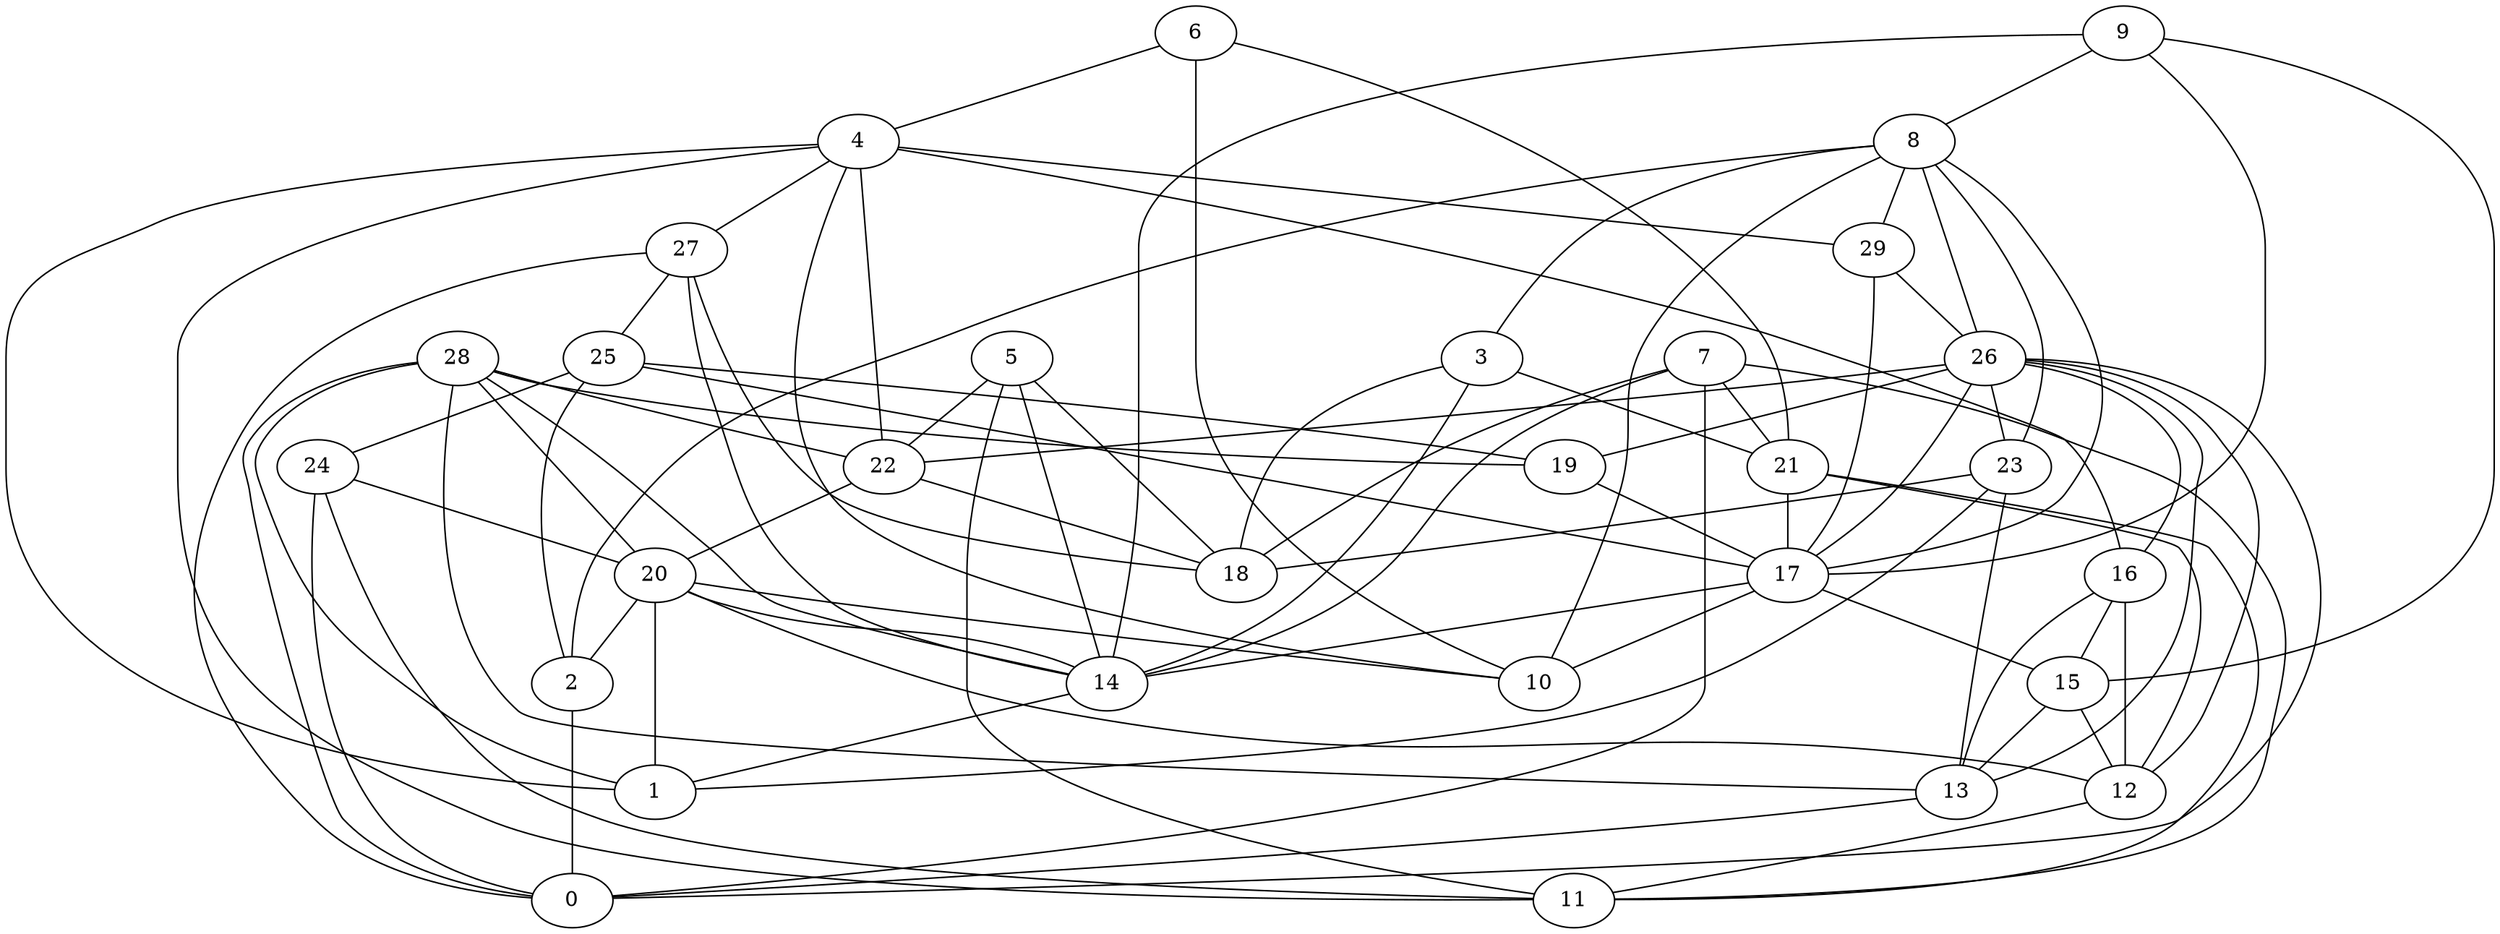 digraph GG_graph {

subgraph G_graph {
edge [color = black]
"27" -> "14" [dir = none]
"27" -> "25" [dir = none]
"27" -> "0" [dir = none]
"27" -> "18" [dir = none]
"29" -> "17" [dir = none]
"29" -> "26" [dir = none]
"13" -> "0" [dir = none]
"15" -> "13" [dir = none]
"15" -> "12" [dir = none]
"26" -> "19" [dir = none]
"26" -> "23" [dir = none]
"26" -> "22" [dir = none]
"26" -> "0" [dir = none]
"26" -> "16" [dir = none]
"26" -> "12" [dir = none]
"26" -> "17" [dir = none]
"26" -> "13" [dir = none]
"14" -> "1" [dir = none]
"9" -> "14" [dir = none]
"9" -> "8" [dir = none]
"9" -> "17" [dir = none]
"9" -> "15" [dir = none]
"22" -> "20" [dir = none]
"22" -> "18" [dir = none]
"17" -> "15" [dir = none]
"17" -> "10" [dir = none]
"17" -> "14" [dir = none]
"7" -> "0" [dir = none]
"7" -> "18" [dir = none]
"7" -> "21" [dir = none]
"7" -> "11" [dir = none]
"7" -> "14" [dir = none]
"28" -> "19" [dir = none]
"28" -> "0" [dir = none]
"28" -> "22" [dir = none]
"28" -> "1" [dir = none]
"28" -> "20" [dir = none]
"28" -> "14" [dir = none]
"28" -> "13" [dir = none]
"16" -> "12" [dir = none]
"16" -> "15" [dir = none]
"16" -> "13" [dir = none]
"6" -> "4" [dir = none]
"6" -> "10" [dir = none]
"6" -> "21" [dir = none]
"3" -> "21" [dir = none]
"3" -> "14" [dir = none]
"3" -> "18" [dir = none]
"8" -> "23" [dir = none]
"8" -> "3" [dir = none]
"8" -> "10" [dir = none]
"8" -> "29" [dir = none]
"8" -> "2" [dir = none]
"8" -> "26" [dir = none]
"8" -> "17" [dir = none]
"5" -> "18" [dir = none]
"5" -> "11" [dir = none]
"5" -> "14" [dir = none]
"5" -> "22" [dir = none]
"12" -> "11" [dir = none]
"20" -> "10" [dir = none]
"20" -> "14" [dir = none]
"20" -> "12" [dir = none]
"20" -> "1" [dir = none]
"20" -> "2" [dir = none]
"23" -> "13" [dir = none]
"23" -> "1" [dir = none]
"23" -> "18" [dir = none]
"21" -> "17" [dir = none]
"21" -> "11" [dir = none]
"21" -> "12" [dir = none]
"4" -> "16" [dir = none]
"4" -> "11" [dir = none]
"4" -> "27" [dir = none]
"4" -> "22" [dir = none]
"4" -> "29" [dir = none]
"4" -> "10" [dir = none]
"4" -> "1" [dir = none]
"24" -> "11" [dir = none]
"24" -> "0" [dir = none]
"24" -> "20" [dir = none]
"2" -> "0" [dir = none]
"25" -> "24" [dir = none]
"25" -> "17" [dir = none]
"25" -> "2" [dir = none]
"25" -> "19" [dir = none]
"19" -> "17" [dir = none]
}

}
